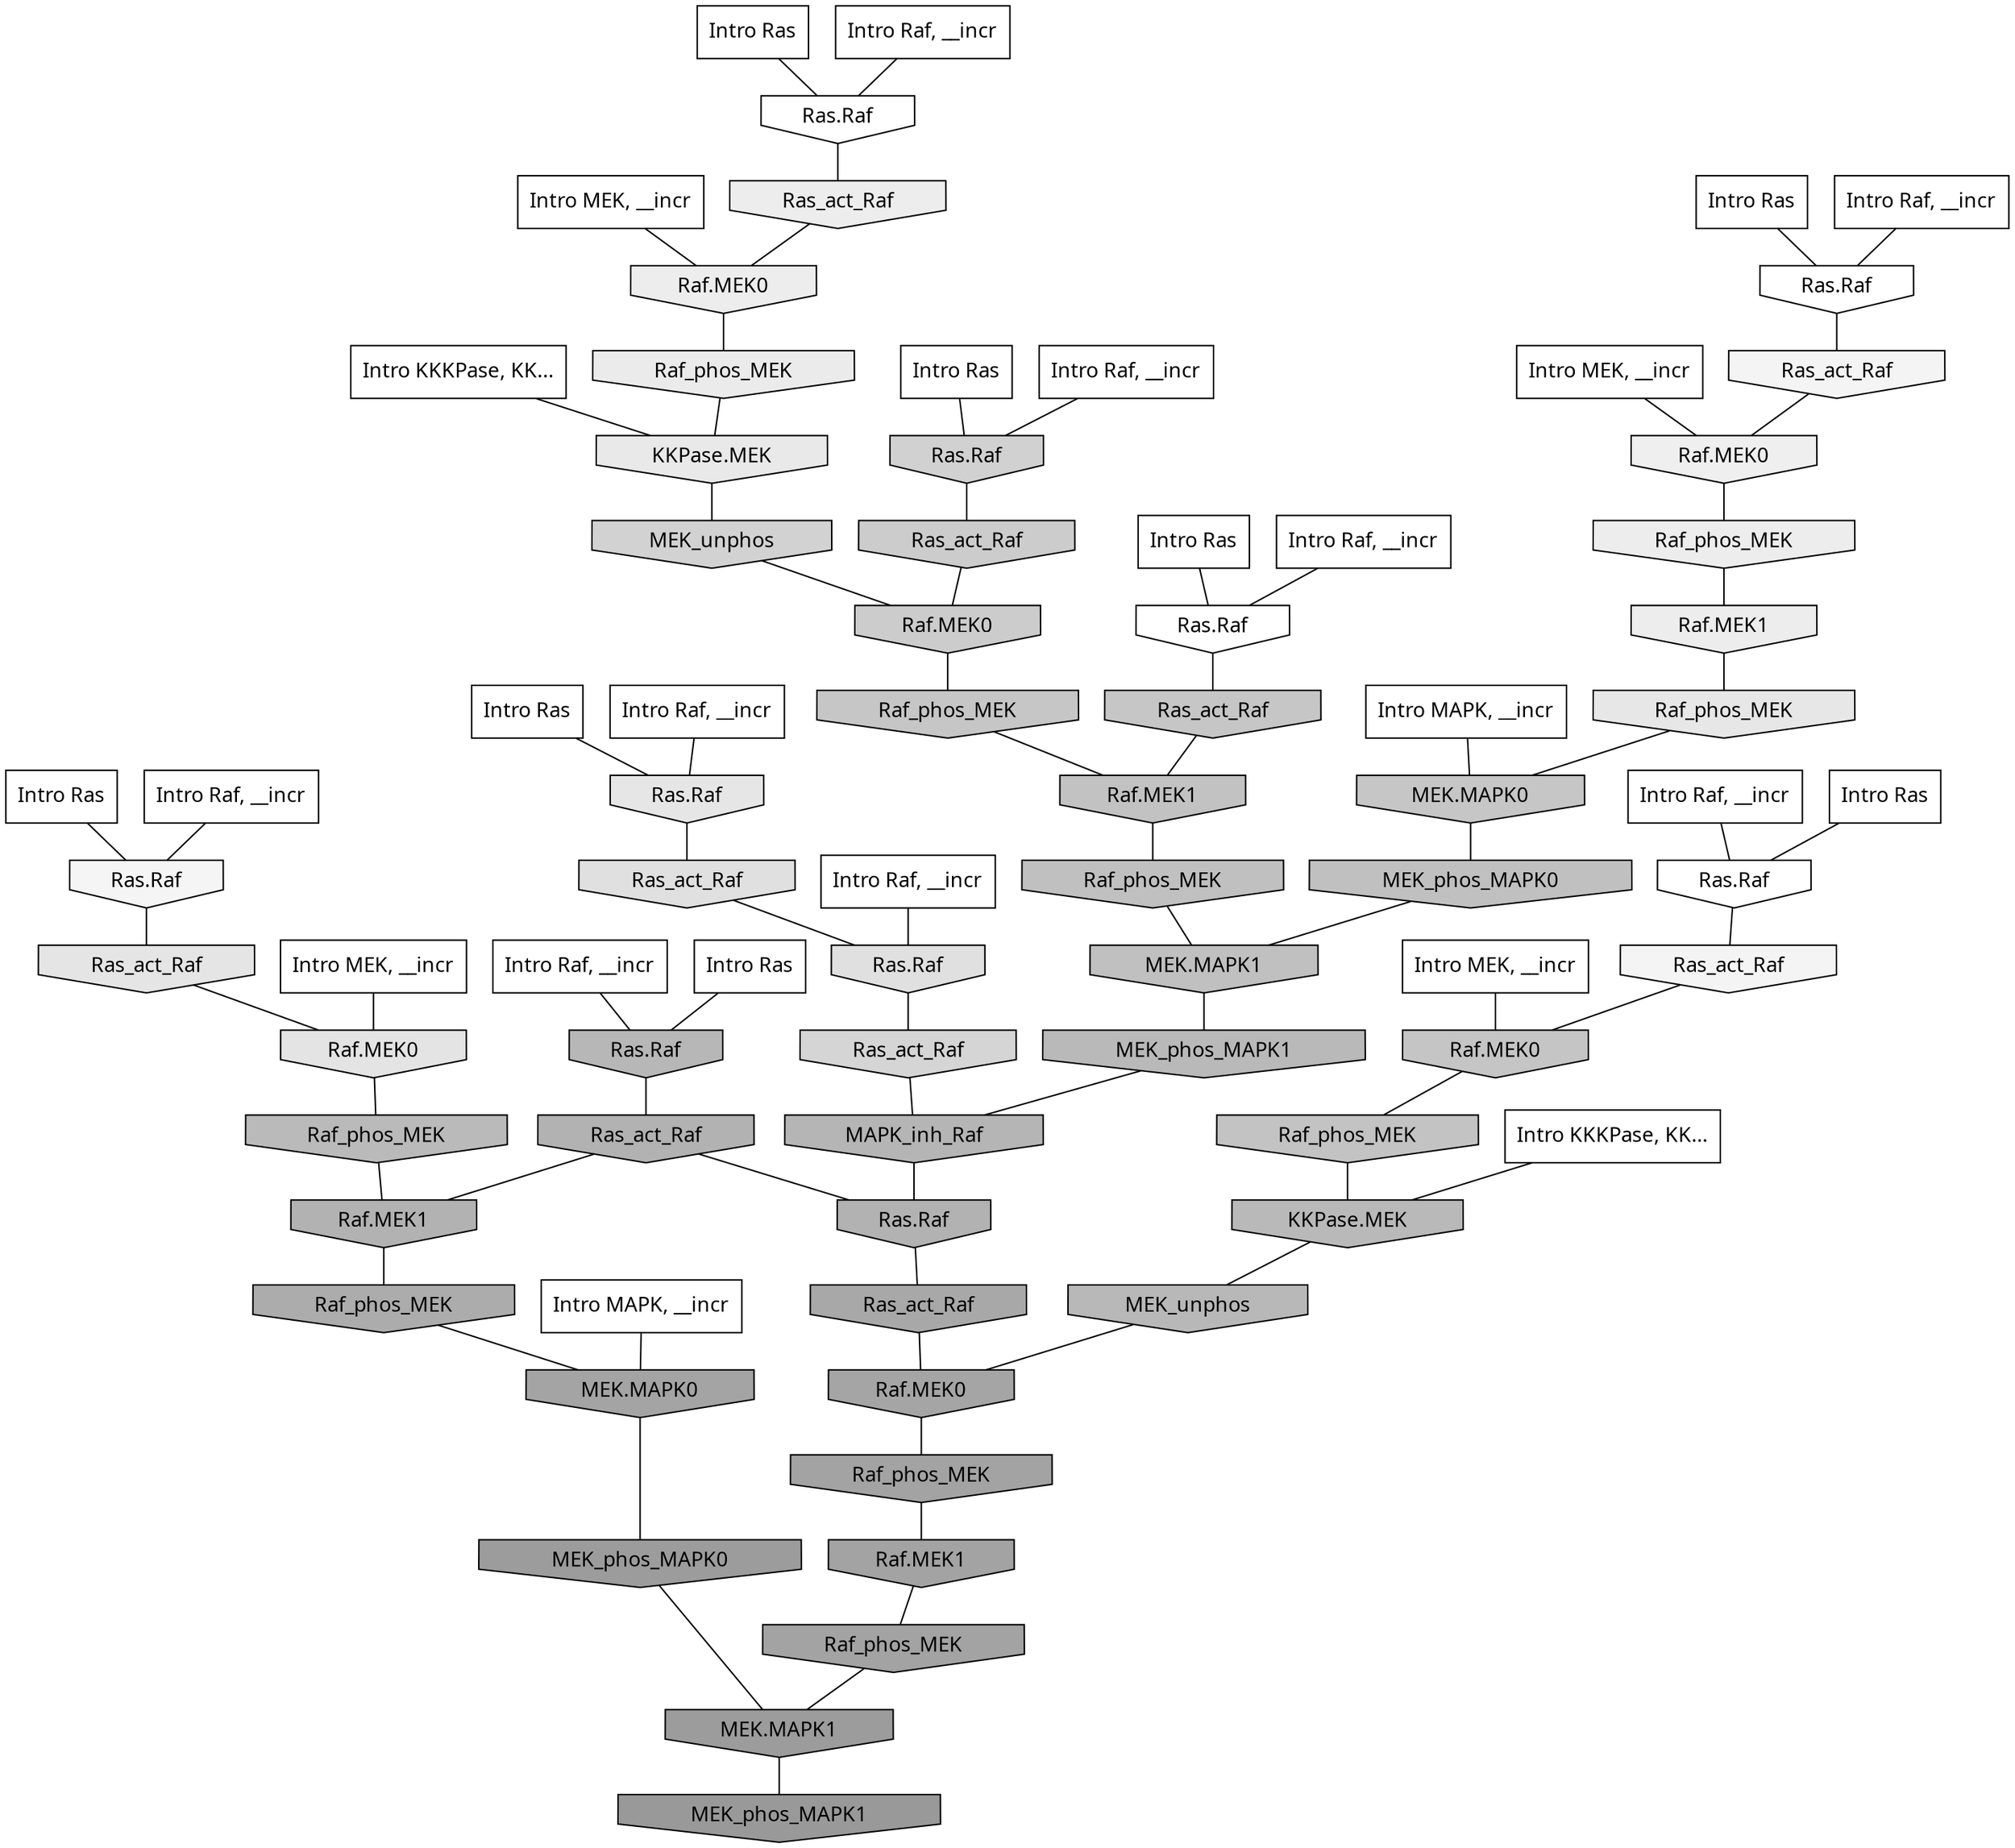 digraph G{
  rankdir="TB";
  ranksep=0.30;
  node [fontname="CMU Serif"];
  edge [fontname="CMU Serif"];
  
  4 [label="Intro Ras", shape=rectangle, style=filled, fillcolor="0.000 0.000 1.000"]
  
  7 [label="Intro Ras", shape=rectangle, style=filled, fillcolor="0.000 0.000 1.000"]
  
  69 [label="Intro Ras", shape=rectangle, style=filled, fillcolor="0.000 0.000 1.000"]
  
  73 [label="Intro Ras", shape=rectangle, style=filled, fillcolor="0.000 0.000 1.000"]
  
  75 [label="Intro Ras", shape=rectangle, style=filled, fillcolor="0.000 0.000 1.000"]
  
  79 [label="Intro Ras", shape=rectangle, style=filled, fillcolor="0.000 0.000 1.000"]
  
  95 [label="Intro Ras", shape=rectangle, style=filled, fillcolor="0.000 0.000 1.000"]
  
  97 [label="Intro Ras", shape=rectangle, style=filled, fillcolor="0.000 0.000 1.000"]
  
  132 [label="Intro Raf, __incr", shape=rectangle, style=filled, fillcolor="0.000 0.000 1.000"]
  
  158 [label="Intro Raf, __incr", shape=rectangle, style=filled, fillcolor="0.000 0.000 1.000"]
  
  359 [label="Intro Raf, __incr", shape=rectangle, style=filled, fillcolor="0.000 0.000 1.000"]
  
  682 [label="Intro Raf, __incr", shape=rectangle, style=filled, fillcolor="0.000 0.000 1.000"]
  
  698 [label="Intro Raf, __incr", shape=rectangle, style=filled, fillcolor="0.000 0.000 1.000"]
  
  777 [label="Intro Raf, __incr", shape=rectangle, style=filled, fillcolor="0.000 0.000 1.000"]
  
  842 [label="Intro Raf, __incr", shape=rectangle, style=filled, fillcolor="0.000 0.000 1.000"]
  
  976 [label="Intro Raf, __incr", shape=rectangle, style=filled, fillcolor="0.000 0.000 1.000"]
  
  994 [label="Intro Raf, __incr", shape=rectangle, style=filled, fillcolor="0.000 0.000 1.000"]
  
  1284 [label="Intro MEK, __incr", shape=rectangle, style=filled, fillcolor="0.000 0.000 1.000"]
  
  1532 [label="Intro MEK, __incr", shape=rectangle, style=filled, fillcolor="0.000 0.000 1.000"]
  
  1610 [label="Intro MEK, __incr", shape=rectangle, style=filled, fillcolor="0.000 0.000 1.000"]
  
  1661 [label="Intro MEK, __incr", shape=rectangle, style=filled, fillcolor="0.000 0.000 1.000"]
  
  2358 [label="Intro MAPK, __incr", shape=rectangle, style=filled, fillcolor="0.000 0.000 1.000"]
  
  3006 [label="Intro MAPK, __incr", shape=rectangle, style=filled, fillcolor="0.000 0.000 1.000"]
  
  3167 [label="Intro KKKPase, KK...", shape=rectangle, style=filled, fillcolor="0.000 0.000 1.000"]
  
  3194 [label="Intro KKKPase, KK...", shape=rectangle, style=filled, fillcolor="0.000 0.000 1.000"]
  
  3204 [label="Ras.Raf", shape=invhouse, style=filled, fillcolor="0.000 0.000 1.000"]
  
  3249 [label="Ras.Raf", shape=invhouse, style=filled, fillcolor="0.000 0.000 1.000"]
  
  3276 [label="Ras.Raf", shape=invhouse, style=filled, fillcolor="0.000 0.000 1.000"]
  
  3284 [label="Ras.Raf", shape=invhouse, style=filled, fillcolor="0.000 0.000 1.000"]
  
  3616 [label="Ras.Raf", shape=invhouse, style=filled, fillcolor="0.000 0.000 0.960"]
  
  3641 [label="Ras_act_Raf", shape=invhouse, style=filled, fillcolor="0.000 0.000 0.957"]
  
  3653 [label="Ras_act_Raf", shape=invhouse, style=filled, fillcolor="0.000 0.000 0.955"]
  
  3959 [label="Raf.MEK0", shape=invhouse, style=filled, fillcolor="0.000 0.000 0.935"]
  
  4106 [label="Raf_phos_MEK", shape=invhouse, style=filled, fillcolor="0.000 0.000 0.926"]
  
  4108 [label="Raf.MEK1", shape=invhouse, style=filled, fillcolor="0.000 0.000 0.926"]
  
  4109 [label="Ras_act_Raf", shape=invhouse, style=filled, fillcolor="0.000 0.000 0.926"]
  
  4111 [label="Raf.MEK0", shape=invhouse, style=filled, fillcolor="0.000 0.000 0.926"]
  
  4243 [label="Raf_phos_MEK", shape=invhouse, style=filled, fillcolor="0.000 0.000 0.918"]
  
  4297 [label="KKPase.MEK", shape=invhouse, style=filled, fillcolor="0.000 0.000 0.914"]
  
  4459 [label="Raf_phos_MEK", shape=invhouse, style=filled, fillcolor="0.000 0.000 0.904"]
  
  4497 [label="Ras.Raf", shape=invhouse, style=filled, fillcolor="0.000 0.000 0.902"]
  
  4565 [label="Ras_act_Raf", shape=invhouse, style=filled, fillcolor="0.000 0.000 0.897"]
  
  4643 [label="Raf.MEK0", shape=invhouse, style=filled, fillcolor="0.000 0.000 0.893"]
  
  4935 [label="Ras_act_Raf", shape=invhouse, style=filled, fillcolor="0.000 0.000 0.877"]
  
  4938 [label="Ras.Raf", shape=invhouse, style=filled, fillcolor="0.000 0.000 0.877"]
  
  5784 [label="Ras_act_Raf", shape=invhouse, style=filled, fillcolor="0.000 0.000 0.833"]
  
  6042 [label="MEK_unphos", shape=invhouse, style=filled, fillcolor="0.000 0.000 0.821"]
  
  6081 [label="Ras.Raf", shape=invhouse, style=filled, fillcolor="0.000 0.000 0.819"]
  
  6623 [label="Ras_act_Raf", shape=invhouse, style=filled, fillcolor="0.000 0.000 0.798"]
  
  6625 [label="Raf.MEK0", shape=invhouse, style=filled, fillcolor="0.000 0.000 0.798"]
  
  7322 [label="Raf_phos_MEK", shape=invhouse, style=filled, fillcolor="0.000 0.000 0.777"]
  
  7407 [label="MEK.MAPK0", shape=invhouse, style=filled, fillcolor="0.000 0.000 0.774"]
  
  7417 [label="Ras_act_Raf", shape=invhouse, style=filled, fillcolor="0.000 0.000 0.774"]
  
  7562 [label="Raf.MEK0", shape=invhouse, style=filled, fillcolor="0.000 0.000 0.771"]
  
  7815 [label="Raf_phos_MEK", shape=invhouse, style=filled, fillcolor="0.000 0.000 0.763"]
  
  7968 [label="Raf.MEK1", shape=invhouse, style=filled, fillcolor="0.000 0.000 0.758"]
  
  8221 [label="MEK_phos_MAPK0", shape=invhouse, style=filled, fillcolor="0.000 0.000 0.752"]
  
  8251 [label="Raf_phos_MEK", shape=invhouse, style=filled, fillcolor="0.000 0.000 0.751"]
  
  8253 [label="MEK.MAPK1", shape=invhouse, style=filled, fillcolor="0.000 0.000 0.751"]
  
  9094 [label="Raf_phos_MEK", shape=invhouse, style=filled, fillcolor="0.000 0.000 0.728"]
  
  9168 [label="MEK_phos_MAPK1", shape=invhouse, style=filled, fillcolor="0.000 0.000 0.726"]
  
  9247 [label="KKPase.MEK", shape=invhouse, style=filled, fillcolor="0.000 0.000 0.725"]
  
  9513 [label="MEK_unphos", shape=invhouse, style=filled, fillcolor="0.000 0.000 0.719"]
  
  9729 [label="Ras.Raf", shape=invhouse, style=filled, fillcolor="0.000 0.000 0.715"]
  
  10075 [label="MAPK_inh_Raf", shape=invhouse, style=filled, fillcolor="0.000 0.000 0.708"]
  
  10645 [label="Ras_act_Raf", shape=invhouse, style=filled, fillcolor="0.000 0.000 0.697"]
  
  10647 [label="Ras.Raf", shape=invhouse, style=filled, fillcolor="0.000 0.000 0.697"]
  
  10653 [label="Raf.MEK1", shape=invhouse, style=filled, fillcolor="0.000 0.000 0.697"]
  
  12160 [label="Raf_phos_MEK", shape=invhouse, style=filled, fillcolor="0.000 0.000 0.672"]
  
  13047 [label="Ras_act_Raf", shape=invhouse, style=filled, fillcolor="0.000 0.000 0.659"]
  
  13876 [label="Raf.MEK0", shape=invhouse, style=filled, fillcolor="0.000 0.000 0.648"]
  
  14482 [label="MEK.MAPK0", shape=invhouse, style=filled, fillcolor="0.000 0.000 0.641"]
  
  14683 [label="Raf_phos_MEK", shape=invhouse, style=filled, fillcolor="0.000 0.000 0.639"]
  
  14767 [label="Raf.MEK1", shape=invhouse, style=filled, fillcolor="0.000 0.000 0.637"]
  
  14796 [label="Raf_phos_MEK", shape=invhouse, style=filled, fillcolor="0.000 0.000 0.637"]
  
  16323 [label="MEK_phos_MAPK0", shape=invhouse, style=filled, fillcolor="0.000 0.000 0.611"]
  
  16335 [label="MEK.MAPK1", shape=invhouse, style=filled, fillcolor="0.000 0.000 0.611"]
  
  16800 [label="MEK_phos_MAPK1", shape=invhouse, style=filled, fillcolor="0.000 0.000 0.600"]
  
  
  16335 -> 16800 [dir=none, color="0.000 0.000 0.000"] 
  16323 -> 16335 [dir=none, color="0.000 0.000 0.000"] 
  14796 -> 16335 [dir=none, color="0.000 0.000 0.000"] 
  14767 -> 14796 [dir=none, color="0.000 0.000 0.000"] 
  14683 -> 14767 [dir=none, color="0.000 0.000 0.000"] 
  14482 -> 16323 [dir=none, color="0.000 0.000 0.000"] 
  13876 -> 14683 [dir=none, color="0.000 0.000 0.000"] 
  13047 -> 13876 [dir=none, color="0.000 0.000 0.000"] 
  12160 -> 14482 [dir=none, color="0.000 0.000 0.000"] 
  10653 -> 12160 [dir=none, color="0.000 0.000 0.000"] 
  10647 -> 13047 [dir=none, color="0.000 0.000 0.000"] 
  10645 -> 10647 [dir=none, color="0.000 0.000 0.000"] 
  10645 -> 10653 [dir=none, color="0.000 0.000 0.000"] 
  10075 -> 10647 [dir=none, color="0.000 0.000 0.000"] 
  9729 -> 10645 [dir=none, color="0.000 0.000 0.000"] 
  9513 -> 13876 [dir=none, color="0.000 0.000 0.000"] 
  9247 -> 9513 [dir=none, color="0.000 0.000 0.000"] 
  9168 -> 10075 [dir=none, color="0.000 0.000 0.000"] 
  9094 -> 10653 [dir=none, color="0.000 0.000 0.000"] 
  8253 -> 9168 [dir=none, color="0.000 0.000 0.000"] 
  8251 -> 8253 [dir=none, color="0.000 0.000 0.000"] 
  8221 -> 8253 [dir=none, color="0.000 0.000 0.000"] 
  7968 -> 8251 [dir=none, color="0.000 0.000 0.000"] 
  7815 -> 9247 [dir=none, color="0.000 0.000 0.000"] 
  7562 -> 7815 [dir=none, color="0.000 0.000 0.000"] 
  7417 -> 7968 [dir=none, color="0.000 0.000 0.000"] 
  7407 -> 8221 [dir=none, color="0.000 0.000 0.000"] 
  7322 -> 7968 [dir=none, color="0.000 0.000 0.000"] 
  6625 -> 7322 [dir=none, color="0.000 0.000 0.000"] 
  6623 -> 6625 [dir=none, color="0.000 0.000 0.000"] 
  6081 -> 6623 [dir=none, color="0.000 0.000 0.000"] 
  6042 -> 6625 [dir=none, color="0.000 0.000 0.000"] 
  5784 -> 10075 [dir=none, color="0.000 0.000 0.000"] 
  4938 -> 5784 [dir=none, color="0.000 0.000 0.000"] 
  4935 -> 4938 [dir=none, color="0.000 0.000 0.000"] 
  4643 -> 9094 [dir=none, color="0.000 0.000 0.000"] 
  4565 -> 4643 [dir=none, color="0.000 0.000 0.000"] 
  4497 -> 4935 [dir=none, color="0.000 0.000 0.000"] 
  4459 -> 7407 [dir=none, color="0.000 0.000 0.000"] 
  4297 -> 6042 [dir=none, color="0.000 0.000 0.000"] 
  4243 -> 4297 [dir=none, color="0.000 0.000 0.000"] 
  4111 -> 4243 [dir=none, color="0.000 0.000 0.000"] 
  4109 -> 4111 [dir=none, color="0.000 0.000 0.000"] 
  4108 -> 4459 [dir=none, color="0.000 0.000 0.000"] 
  4106 -> 4108 [dir=none, color="0.000 0.000 0.000"] 
  3959 -> 4106 [dir=none, color="0.000 0.000 0.000"] 
  3653 -> 7562 [dir=none, color="0.000 0.000 0.000"] 
  3641 -> 3959 [dir=none, color="0.000 0.000 0.000"] 
  3616 -> 4565 [dir=none, color="0.000 0.000 0.000"] 
  3284 -> 3653 [dir=none, color="0.000 0.000 0.000"] 
  3276 -> 3641 [dir=none, color="0.000 0.000 0.000"] 
  3249 -> 7417 [dir=none, color="0.000 0.000 0.000"] 
  3204 -> 4109 [dir=none, color="0.000 0.000 0.000"] 
  3194 -> 9247 [dir=none, color="0.000 0.000 0.000"] 
  3167 -> 4297 [dir=none, color="0.000 0.000 0.000"] 
  3006 -> 14482 [dir=none, color="0.000 0.000 0.000"] 
  2358 -> 7407 [dir=none, color="0.000 0.000 0.000"] 
  1661 -> 4643 [dir=none, color="0.000 0.000 0.000"] 
  1610 -> 4111 [dir=none, color="0.000 0.000 0.000"] 
  1532 -> 7562 [dir=none, color="0.000 0.000 0.000"] 
  1284 -> 3959 [dir=none, color="0.000 0.000 0.000"] 
  994 -> 3616 [dir=none, color="0.000 0.000 0.000"] 
  976 -> 4938 [dir=none, color="0.000 0.000 0.000"] 
  842 -> 3249 [dir=none, color="0.000 0.000 0.000"] 
  777 -> 3276 [dir=none, color="0.000 0.000 0.000"] 
  698 -> 9729 [dir=none, color="0.000 0.000 0.000"] 
  682 -> 6081 [dir=none, color="0.000 0.000 0.000"] 
  359 -> 3284 [dir=none, color="0.000 0.000 0.000"] 
  158 -> 3204 [dir=none, color="0.000 0.000 0.000"] 
  132 -> 4497 [dir=none, color="0.000 0.000 0.000"] 
  97 -> 9729 [dir=none, color="0.000 0.000 0.000"] 
  95 -> 3249 [dir=none, color="0.000 0.000 0.000"] 
  79 -> 6081 [dir=none, color="0.000 0.000 0.000"] 
  75 -> 3204 [dir=none, color="0.000 0.000 0.000"] 
  73 -> 3284 [dir=none, color="0.000 0.000 0.000"] 
  69 -> 3276 [dir=none, color="0.000 0.000 0.000"] 
  7 -> 3616 [dir=none, color="0.000 0.000 0.000"] 
  4 -> 4497 [dir=none, color="0.000 0.000 0.000"] 
  
  }
